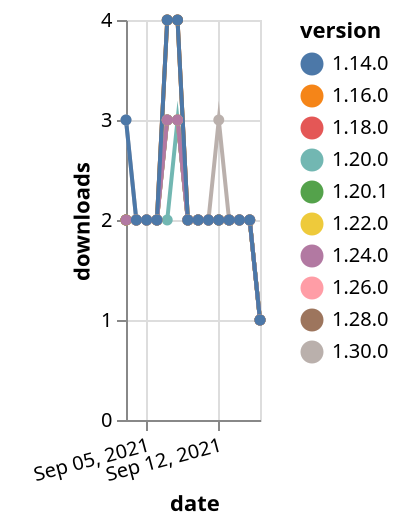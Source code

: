 {"$schema": "https://vega.github.io/schema/vega-lite/v5.json", "description": "A simple bar chart with embedded data.", "data": {"values": [{"date": "2021-09-03", "total": 2527, "delta": 2, "version": "1.18.0"}, {"date": "2021-09-04", "total": 2529, "delta": 2, "version": "1.18.0"}, {"date": "2021-09-05", "total": 2531, "delta": 2, "version": "1.18.0"}, {"date": "2021-09-06", "total": 2533, "delta": 2, "version": "1.18.0"}, {"date": "2021-09-07", "total": 2537, "delta": 4, "version": "1.18.0"}, {"date": "2021-09-08", "total": 2541, "delta": 4, "version": "1.18.0"}, {"date": "2021-09-09", "total": 2543, "delta": 2, "version": "1.18.0"}, {"date": "2021-09-10", "total": 2545, "delta": 2, "version": "1.18.0"}, {"date": "2021-09-11", "total": 2547, "delta": 2, "version": "1.18.0"}, {"date": "2021-09-12", "total": 2549, "delta": 2, "version": "1.18.0"}, {"date": "2021-09-13", "total": 2551, "delta": 2, "version": "1.18.0"}, {"date": "2021-09-14", "total": 2553, "delta": 2, "version": "1.18.0"}, {"date": "2021-09-15", "total": 2555, "delta": 2, "version": "1.18.0"}, {"date": "2021-09-16", "total": 2556, "delta": 1, "version": "1.18.0"}, {"date": "2021-09-03", "total": 1951, "delta": 2, "version": "1.22.0"}, {"date": "2021-09-04", "total": 1953, "delta": 2, "version": "1.22.0"}, {"date": "2021-09-05", "total": 1955, "delta": 2, "version": "1.22.0"}, {"date": "2021-09-06", "total": 1957, "delta": 2, "version": "1.22.0"}, {"date": "2021-09-07", "total": 1961, "delta": 4, "version": "1.22.0"}, {"date": "2021-09-08", "total": 1965, "delta": 4, "version": "1.22.0"}, {"date": "2021-09-09", "total": 1967, "delta": 2, "version": "1.22.0"}, {"date": "2021-09-10", "total": 1969, "delta": 2, "version": "1.22.0"}, {"date": "2021-09-11", "total": 1971, "delta": 2, "version": "1.22.0"}, {"date": "2021-09-12", "total": 1973, "delta": 2, "version": "1.22.0"}, {"date": "2021-09-13", "total": 1975, "delta": 2, "version": "1.22.0"}, {"date": "2021-09-14", "total": 1977, "delta": 2, "version": "1.22.0"}, {"date": "2021-09-15", "total": 1979, "delta": 2, "version": "1.22.0"}, {"date": "2021-09-16", "total": 1980, "delta": 1, "version": "1.22.0"}, {"date": "2021-09-03", "total": 697, "delta": 2, "version": "1.28.0"}, {"date": "2021-09-04", "total": 699, "delta": 2, "version": "1.28.0"}, {"date": "2021-09-05", "total": 701, "delta": 2, "version": "1.28.0"}, {"date": "2021-09-06", "total": 703, "delta": 2, "version": "1.28.0"}, {"date": "2021-09-07", "total": 707, "delta": 4, "version": "1.28.0"}, {"date": "2021-09-08", "total": 711, "delta": 4, "version": "1.28.0"}, {"date": "2021-09-09", "total": 713, "delta": 2, "version": "1.28.0"}, {"date": "2021-09-10", "total": 715, "delta": 2, "version": "1.28.0"}, {"date": "2021-09-11", "total": 717, "delta": 2, "version": "1.28.0"}, {"date": "2021-09-12", "total": 719, "delta": 2, "version": "1.28.0"}, {"date": "2021-09-13", "total": 721, "delta": 2, "version": "1.28.0"}, {"date": "2021-09-14", "total": 723, "delta": 2, "version": "1.28.0"}, {"date": "2021-09-15", "total": 725, "delta": 2, "version": "1.28.0"}, {"date": "2021-09-16", "total": 726, "delta": 1, "version": "1.28.0"}, {"date": "2021-09-03", "total": 1006, "delta": 2, "version": "1.26.0"}, {"date": "2021-09-04", "total": 1008, "delta": 2, "version": "1.26.0"}, {"date": "2021-09-05", "total": 1010, "delta": 2, "version": "1.26.0"}, {"date": "2021-09-06", "total": 1012, "delta": 2, "version": "1.26.0"}, {"date": "2021-09-07", "total": 1015, "delta": 3, "version": "1.26.0"}, {"date": "2021-09-08", "total": 1018, "delta": 3, "version": "1.26.0"}, {"date": "2021-09-09", "total": 1020, "delta": 2, "version": "1.26.0"}, {"date": "2021-09-10", "total": 1022, "delta": 2, "version": "1.26.0"}, {"date": "2021-09-11", "total": 1024, "delta": 2, "version": "1.26.0"}, {"date": "2021-09-12", "total": 1026, "delta": 2, "version": "1.26.0"}, {"date": "2021-09-13", "total": 1028, "delta": 2, "version": "1.26.0"}, {"date": "2021-09-14", "total": 1030, "delta": 2, "version": "1.26.0"}, {"date": "2021-09-15", "total": 1032, "delta": 2, "version": "1.26.0"}, {"date": "2021-09-16", "total": 1033, "delta": 1, "version": "1.26.0"}, {"date": "2021-09-03", "total": 1932, "delta": 2, "version": "1.20.0"}, {"date": "2021-09-04", "total": 1934, "delta": 2, "version": "1.20.0"}, {"date": "2021-09-05", "total": 1936, "delta": 2, "version": "1.20.0"}, {"date": "2021-09-06", "total": 1938, "delta": 2, "version": "1.20.0"}, {"date": "2021-09-07", "total": 1940, "delta": 2, "version": "1.20.0"}, {"date": "2021-09-08", "total": 1943, "delta": 3, "version": "1.20.0"}, {"date": "2021-09-09", "total": 1945, "delta": 2, "version": "1.20.0"}, {"date": "2021-09-10", "total": 1947, "delta": 2, "version": "1.20.0"}, {"date": "2021-09-11", "total": 1949, "delta": 2, "version": "1.20.0"}, {"date": "2021-09-12", "total": 1951, "delta": 2, "version": "1.20.0"}, {"date": "2021-09-13", "total": 1953, "delta": 2, "version": "1.20.0"}, {"date": "2021-09-14", "total": 1955, "delta": 2, "version": "1.20.0"}, {"date": "2021-09-15", "total": 1957, "delta": 2, "version": "1.20.0"}, {"date": "2021-09-16", "total": 1958, "delta": 1, "version": "1.20.0"}, {"date": "2021-09-03", "total": 2686, "delta": 2, "version": "1.16.0"}, {"date": "2021-09-04", "total": 2688, "delta": 2, "version": "1.16.0"}, {"date": "2021-09-05", "total": 2690, "delta": 2, "version": "1.16.0"}, {"date": "2021-09-06", "total": 2692, "delta": 2, "version": "1.16.0"}, {"date": "2021-09-07", "total": 2695, "delta": 3, "version": "1.16.0"}, {"date": "2021-09-08", "total": 2698, "delta": 3, "version": "1.16.0"}, {"date": "2021-09-09", "total": 2700, "delta": 2, "version": "1.16.0"}, {"date": "2021-09-10", "total": 2702, "delta": 2, "version": "1.16.0"}, {"date": "2021-09-11", "total": 2704, "delta": 2, "version": "1.16.0"}, {"date": "2021-09-12", "total": 2706, "delta": 2, "version": "1.16.0"}, {"date": "2021-09-13", "total": 2708, "delta": 2, "version": "1.16.0"}, {"date": "2021-09-14", "total": 2710, "delta": 2, "version": "1.16.0"}, {"date": "2021-09-15", "total": 2712, "delta": 2, "version": "1.16.0"}, {"date": "2021-09-16", "total": 2713, "delta": 1, "version": "1.16.0"}, {"date": "2021-09-03", "total": 2055, "delta": 2, "version": "1.20.1"}, {"date": "2021-09-04", "total": 2057, "delta": 2, "version": "1.20.1"}, {"date": "2021-09-05", "total": 2059, "delta": 2, "version": "1.20.1"}, {"date": "2021-09-06", "total": 2061, "delta": 2, "version": "1.20.1"}, {"date": "2021-09-07", "total": 2064, "delta": 3, "version": "1.20.1"}, {"date": "2021-09-08", "total": 2067, "delta": 3, "version": "1.20.1"}, {"date": "2021-09-09", "total": 2069, "delta": 2, "version": "1.20.1"}, {"date": "2021-09-10", "total": 2071, "delta": 2, "version": "1.20.1"}, {"date": "2021-09-11", "total": 2073, "delta": 2, "version": "1.20.1"}, {"date": "2021-09-12", "total": 2075, "delta": 2, "version": "1.20.1"}, {"date": "2021-09-13", "total": 2077, "delta": 2, "version": "1.20.1"}, {"date": "2021-09-14", "total": 2079, "delta": 2, "version": "1.20.1"}, {"date": "2021-09-15", "total": 2081, "delta": 2, "version": "1.20.1"}, {"date": "2021-09-16", "total": 2082, "delta": 1, "version": "1.20.1"}, {"date": "2021-09-03", "total": 222, "delta": 3, "version": "1.30.0"}, {"date": "2021-09-04", "total": 224, "delta": 2, "version": "1.30.0"}, {"date": "2021-09-05", "total": 226, "delta": 2, "version": "1.30.0"}, {"date": "2021-09-06", "total": 228, "delta": 2, "version": "1.30.0"}, {"date": "2021-09-07", "total": 231, "delta": 3, "version": "1.30.0"}, {"date": "2021-09-08", "total": 234, "delta": 3, "version": "1.30.0"}, {"date": "2021-09-09", "total": 236, "delta": 2, "version": "1.30.0"}, {"date": "2021-09-10", "total": 238, "delta": 2, "version": "1.30.0"}, {"date": "2021-09-11", "total": 240, "delta": 2, "version": "1.30.0"}, {"date": "2021-09-12", "total": 243, "delta": 3, "version": "1.30.0"}, {"date": "2021-09-13", "total": 245, "delta": 2, "version": "1.30.0"}, {"date": "2021-09-14", "total": 247, "delta": 2, "version": "1.30.0"}, {"date": "2021-09-15", "total": 249, "delta": 2, "version": "1.30.0"}, {"date": "2021-09-16", "total": 250, "delta": 1, "version": "1.30.0"}, {"date": "2021-09-03", "total": 1451, "delta": 2, "version": "1.24.0"}, {"date": "2021-09-04", "total": 1453, "delta": 2, "version": "1.24.0"}, {"date": "2021-09-05", "total": 1455, "delta": 2, "version": "1.24.0"}, {"date": "2021-09-06", "total": 1457, "delta": 2, "version": "1.24.0"}, {"date": "2021-09-07", "total": 1460, "delta": 3, "version": "1.24.0"}, {"date": "2021-09-08", "total": 1463, "delta": 3, "version": "1.24.0"}, {"date": "2021-09-09", "total": 1465, "delta": 2, "version": "1.24.0"}, {"date": "2021-09-10", "total": 1467, "delta": 2, "version": "1.24.0"}, {"date": "2021-09-11", "total": 1469, "delta": 2, "version": "1.24.0"}, {"date": "2021-09-12", "total": 1471, "delta": 2, "version": "1.24.0"}, {"date": "2021-09-13", "total": 1473, "delta": 2, "version": "1.24.0"}, {"date": "2021-09-14", "total": 1475, "delta": 2, "version": "1.24.0"}, {"date": "2021-09-15", "total": 1477, "delta": 2, "version": "1.24.0"}, {"date": "2021-09-16", "total": 1478, "delta": 1, "version": "1.24.0"}, {"date": "2021-09-03", "total": 3295, "delta": 3, "version": "1.14.0"}, {"date": "2021-09-04", "total": 3297, "delta": 2, "version": "1.14.0"}, {"date": "2021-09-05", "total": 3299, "delta": 2, "version": "1.14.0"}, {"date": "2021-09-06", "total": 3301, "delta": 2, "version": "1.14.0"}, {"date": "2021-09-07", "total": 3305, "delta": 4, "version": "1.14.0"}, {"date": "2021-09-08", "total": 3309, "delta": 4, "version": "1.14.0"}, {"date": "2021-09-09", "total": 3311, "delta": 2, "version": "1.14.0"}, {"date": "2021-09-10", "total": 3313, "delta": 2, "version": "1.14.0"}, {"date": "2021-09-11", "total": 3315, "delta": 2, "version": "1.14.0"}, {"date": "2021-09-12", "total": 3317, "delta": 2, "version": "1.14.0"}, {"date": "2021-09-13", "total": 3319, "delta": 2, "version": "1.14.0"}, {"date": "2021-09-14", "total": 3321, "delta": 2, "version": "1.14.0"}, {"date": "2021-09-15", "total": 3323, "delta": 2, "version": "1.14.0"}, {"date": "2021-09-16", "total": 3324, "delta": 1, "version": "1.14.0"}]}, "width": "container", "mark": {"type": "line", "point": {"filled": true}}, "encoding": {"x": {"field": "date", "type": "temporal", "timeUnit": "yearmonthdate", "title": "date", "axis": {"labelAngle": -15}}, "y": {"field": "delta", "type": "quantitative", "title": "downloads"}, "color": {"field": "version", "type": "nominal"}, "tooltip": {"field": "delta"}}}